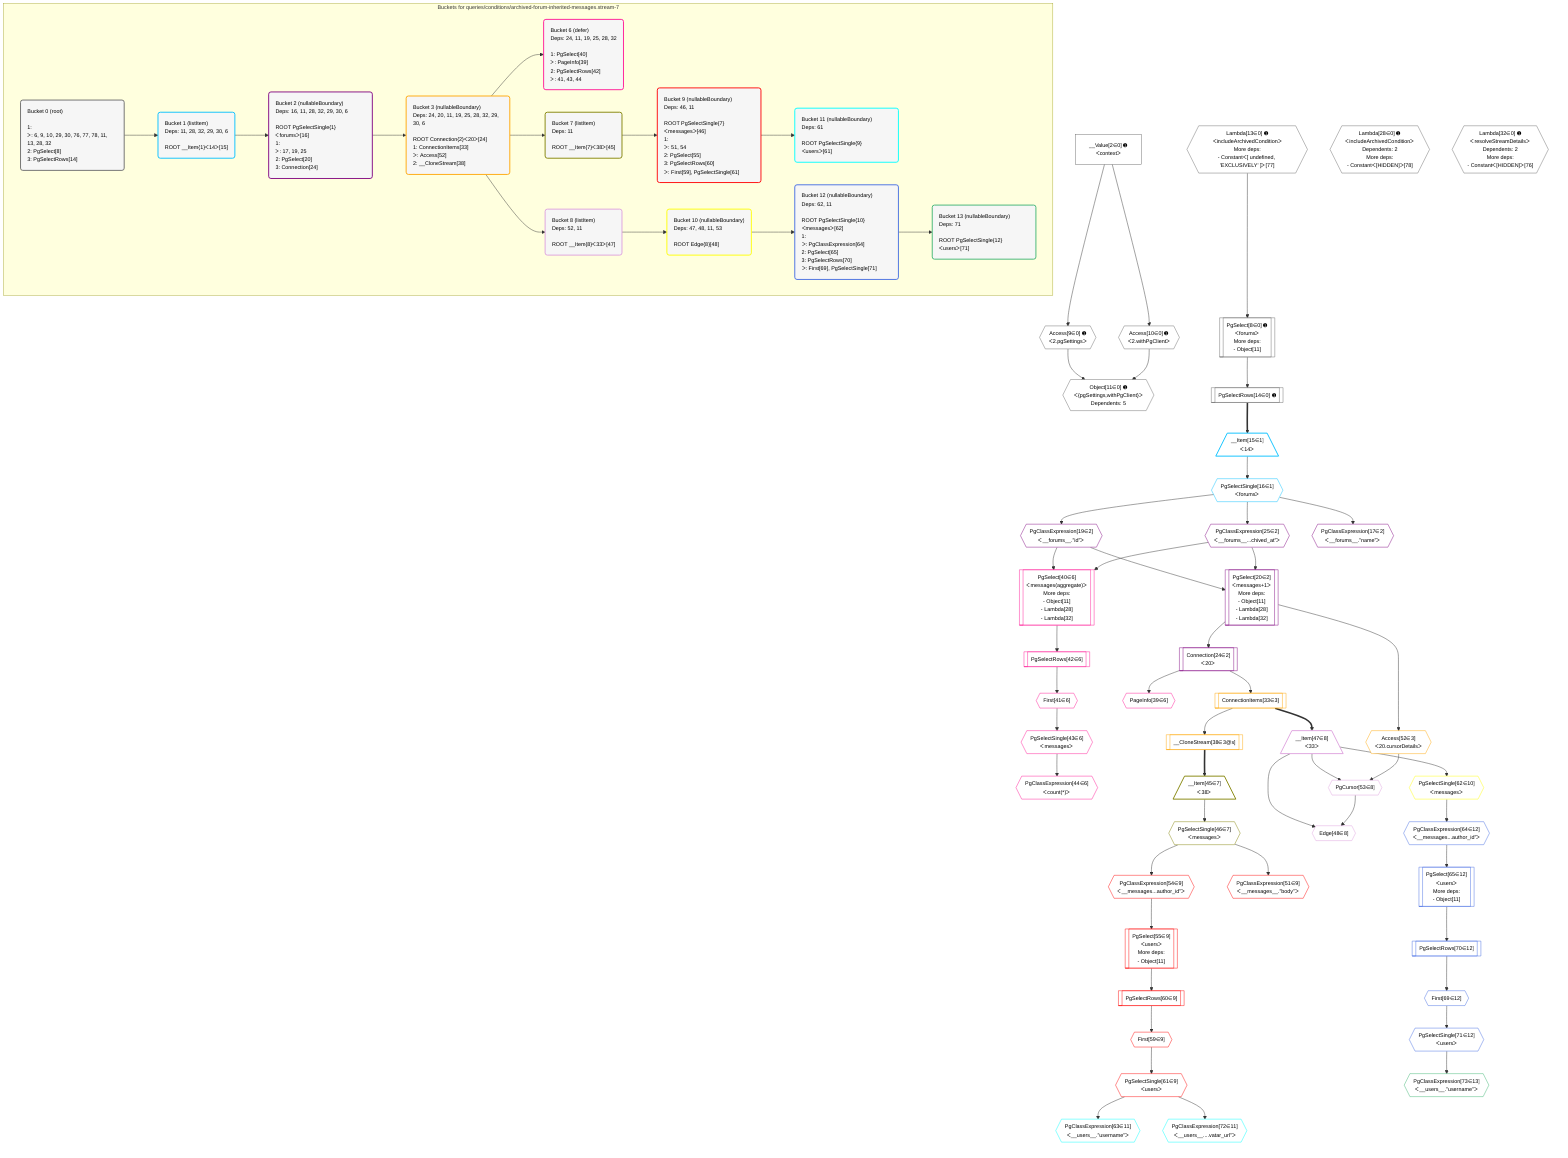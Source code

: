 %%{init: {'themeVariables': { 'fontSize': '12px'}}}%%
graph TD
    classDef path fill:#eee,stroke:#000,color:#000
    classDef plan fill:#fff,stroke-width:1px,color:#000
    classDef itemplan fill:#fff,stroke-width:2px,color:#000
    classDef unbatchedplan fill:#dff,stroke-width:1px,color:#000
    classDef sideeffectplan fill:#fcc,stroke-width:2px,color:#000
    classDef bucket fill:#f6f6f6,color:#000,stroke-width:2px,text-align:left

    subgraph "Buckets for queries/conditions/archived-forum-inherited-messages.stream-7"
    Bucket0("Bucket 0 (root)<br /><br />1: <br />ᐳ: 6, 9, 10, 29, 30, 76, 77, 78, 11, 13, 28, 32<br />2: PgSelect[8]<br />3: PgSelectRows[14]"):::bucket
    Bucket1("Bucket 1 (listItem)<br />Deps: 11, 28, 32, 29, 30, 6<br /><br />ROOT __Item{1}ᐸ14ᐳ[15]"):::bucket
    Bucket2("Bucket 2 (nullableBoundary)<br />Deps: 16, 11, 28, 32, 29, 30, 6<br /><br />ROOT PgSelectSingle{1}ᐸforumsᐳ[16]<br />1: <br />ᐳ: 17, 19, 25<br />2: PgSelect[20]<br />3: Connection[24]"):::bucket
    Bucket3("Bucket 3 (nullableBoundary)<br />Deps: 24, 20, 11, 19, 25, 28, 32, 29, 30, 6<br /><br />ROOT Connection{2}ᐸ20ᐳ[24]<br />1: ConnectionItems[33]<br />ᐳ: Access[52]<br />2: __CloneStream[38]"):::bucket
    Bucket6("Bucket 6 (defer)<br />Deps: 24, 11, 19, 25, 28, 32<br /><br />1: PgSelect[40]<br />ᐳ: PageInfo[39]<br />2: PgSelectRows[42]<br />ᐳ: 41, 43, 44"):::bucket
    Bucket7("Bucket 7 (listItem)<br />Deps: 11<br /><br />ROOT __Item{7}ᐸ38ᐳ[45]"):::bucket
    Bucket8("Bucket 8 (listItem)<br />Deps: 52, 11<br /><br />ROOT __Item{8}ᐸ33ᐳ[47]"):::bucket
    Bucket9("Bucket 9 (nullableBoundary)<br />Deps: 46, 11<br /><br />ROOT PgSelectSingle{7}ᐸmessagesᐳ[46]<br />1: <br />ᐳ: 51, 54<br />2: PgSelect[55]<br />3: PgSelectRows[60]<br />ᐳ: First[59], PgSelectSingle[61]"):::bucket
    Bucket10("Bucket 10 (nullableBoundary)<br />Deps: 47, 48, 11, 53<br /><br />ROOT Edge{8}[48]"):::bucket
    Bucket11("Bucket 11 (nullableBoundary)<br />Deps: 61<br /><br />ROOT PgSelectSingle{9}ᐸusersᐳ[61]"):::bucket
    Bucket12("Bucket 12 (nullableBoundary)<br />Deps: 62, 11<br /><br />ROOT PgSelectSingle{10}ᐸmessagesᐳ[62]<br />1: <br />ᐳ: PgClassExpression[64]<br />2: PgSelect[65]<br />3: PgSelectRows[70]<br />ᐳ: First[69], PgSelectSingle[71]"):::bucket
    Bucket13("Bucket 13 (nullableBoundary)<br />Deps: 71<br /><br />ROOT PgSelectSingle{12}ᐸusersᐳ[71]"):::bucket
    end
    Bucket0 --> Bucket1
    Bucket1 --> Bucket2
    Bucket2 --> Bucket3
    Bucket3 --> Bucket6 & Bucket7 & Bucket8
    Bucket7 --> Bucket9
    Bucket8 --> Bucket10
    Bucket9 --> Bucket11
    Bucket10 --> Bucket12
    Bucket12 --> Bucket13

    %% plan dependencies
    PgSelect8[["PgSelect[8∈0] ➊<br />ᐸforumsᐳ<br />More deps:<br />- Object[11]"]]:::plan
    Lambda13{{"Lambda[13∈0] ➊<br />ᐸincludeArchivedConditionᐳ<br />More deps:<br />- Constantᐸ[ undefined, 'EXCLUSIVELY' ]ᐳ[77]"}}:::plan
    Lambda13 --> PgSelect8
    Object11{{"Object[11∈0] ➊<br />ᐸ{pgSettings,withPgClient}ᐳ<br />Dependents: 5"}}:::plan
    Access9{{"Access[9∈0] ➊<br />ᐸ2.pgSettingsᐳ"}}:::plan
    Access10{{"Access[10∈0] ➊<br />ᐸ2.withPgClientᐳ"}}:::plan
    Access9 & Access10 --> Object11
    __Value2["__Value[2∈0] ➊<br />ᐸcontextᐳ"]:::plan
    __Value2 --> Access9
    __Value2 --> Access10
    PgSelectRows14[["PgSelectRows[14∈0] ➊"]]:::plan
    PgSelect8 --> PgSelectRows14
    Lambda28{{"Lambda[28∈0] ➊<br />ᐸincludeArchivedConditionᐳ<br />Dependents: 2<br />More deps:<br />- Constantᐸ[HIDDEN]ᐳ[78]"}}:::plan
    Lambda32{{"Lambda[32∈0] ➊<br />ᐸresolveStreamDetailsᐳ<br />Dependents: 2<br />More deps:<br />- Constantᐸ[HIDDEN]ᐳ[76]"}}:::plan
    __Item15[/"__Item[15∈1]<br />ᐸ14ᐳ"\]:::itemplan
    PgSelectRows14 ==> __Item15
    PgSelectSingle16{{"PgSelectSingle[16∈1]<br />ᐸforumsᐳ"}}:::plan
    __Item15 --> PgSelectSingle16
    PgSelect20[["PgSelect[20∈2]<br />ᐸmessages+1ᐳ<br />More deps:<br />- Object[11]<br />- Lambda[28]<br />- Lambda[32]"]]:::plan
    PgClassExpression19{{"PgClassExpression[19∈2]<br />ᐸ__forums__.”id”ᐳ"}}:::plan
    PgClassExpression25{{"PgClassExpression[25∈2]<br />ᐸ__forums__...chived_at”ᐳ"}}:::plan
    PgClassExpression19 & PgClassExpression25 --> PgSelect20
    PgClassExpression17{{"PgClassExpression[17∈2]<br />ᐸ__forums__.”name”ᐳ"}}:::plan
    PgSelectSingle16 --> PgClassExpression17
    PgSelectSingle16 --> PgClassExpression19
    Connection24[["Connection[24∈2]<br />ᐸ20ᐳ"]]:::plan
    PgSelect20 --> Connection24
    PgSelectSingle16 --> PgClassExpression25
    ConnectionItems33[["ConnectionItems[33∈3]"]]:::plan
    Connection24 --> ConnectionItems33
    __CloneStream38[["__CloneStream[38∈3@s]"]]:::plan
    ConnectionItems33 --> __CloneStream38
    Access52{{"Access[52∈3]<br />ᐸ20.cursorDetailsᐳ"}}:::plan
    PgSelect20 --> Access52
    PgSelect40[["PgSelect[40∈6]<br />ᐸmessages(aggregate)ᐳ<br />More deps:<br />- Object[11]<br />- Lambda[28]<br />- Lambda[32]"]]:::plan
    PgClassExpression19 & PgClassExpression25 --> PgSelect40
    PageInfo39{{"PageInfo[39∈6]"}}:::plan
    Connection24 --> PageInfo39
    First41{{"First[41∈6]"}}:::plan
    PgSelectRows42[["PgSelectRows[42∈6]"]]:::plan
    PgSelectRows42 --> First41
    PgSelect40 --> PgSelectRows42
    PgSelectSingle43{{"PgSelectSingle[43∈6]<br />ᐸmessagesᐳ"}}:::plan
    First41 --> PgSelectSingle43
    PgClassExpression44{{"PgClassExpression[44∈6]<br />ᐸcount(*)ᐳ"}}:::plan
    PgSelectSingle43 --> PgClassExpression44
    __Item45[/"__Item[45∈7]<br />ᐸ38ᐳ"\]:::itemplan
    __CloneStream38 ==> __Item45
    PgSelectSingle46{{"PgSelectSingle[46∈7]<br />ᐸmessagesᐳ"}}:::plan
    __Item45 --> PgSelectSingle46
    Edge48{{"Edge[48∈8]"}}:::plan
    __Item47[/"__Item[47∈8]<br />ᐸ33ᐳ"\]:::itemplan
    PgCursor53{{"PgCursor[53∈8]"}}:::plan
    __Item47 & PgCursor53 --> Edge48
    __Item47 & Access52 --> PgCursor53
    ConnectionItems33 ==> __Item47
    PgSelect55[["PgSelect[55∈9]<br />ᐸusersᐳ<br />More deps:<br />- Object[11]"]]:::plan
    PgClassExpression54{{"PgClassExpression[54∈9]<br />ᐸ__messages...author_id”ᐳ"}}:::plan
    PgClassExpression54 --> PgSelect55
    PgClassExpression51{{"PgClassExpression[51∈9]<br />ᐸ__messages__.”body”ᐳ"}}:::plan
    PgSelectSingle46 --> PgClassExpression51
    PgSelectSingle46 --> PgClassExpression54
    First59{{"First[59∈9]"}}:::plan
    PgSelectRows60[["PgSelectRows[60∈9]"]]:::plan
    PgSelectRows60 --> First59
    PgSelect55 --> PgSelectRows60
    PgSelectSingle61{{"PgSelectSingle[61∈9]<br />ᐸusersᐳ"}}:::plan
    First59 --> PgSelectSingle61
    PgSelectSingle62{{"PgSelectSingle[62∈10]<br />ᐸmessagesᐳ"}}:::plan
    __Item47 --> PgSelectSingle62
    PgClassExpression63{{"PgClassExpression[63∈11]<br />ᐸ__users__.”username”ᐳ"}}:::plan
    PgSelectSingle61 --> PgClassExpression63
    PgClassExpression72{{"PgClassExpression[72∈11]<br />ᐸ__users__....vatar_url”ᐳ"}}:::plan
    PgSelectSingle61 --> PgClassExpression72
    PgSelect65[["PgSelect[65∈12]<br />ᐸusersᐳ<br />More deps:<br />- Object[11]"]]:::plan
    PgClassExpression64{{"PgClassExpression[64∈12]<br />ᐸ__messages...author_id”ᐳ"}}:::plan
    PgClassExpression64 --> PgSelect65
    PgSelectSingle62 --> PgClassExpression64
    First69{{"First[69∈12]"}}:::plan
    PgSelectRows70[["PgSelectRows[70∈12]"]]:::plan
    PgSelectRows70 --> First69
    PgSelect65 --> PgSelectRows70
    PgSelectSingle71{{"PgSelectSingle[71∈12]<br />ᐸusersᐳ"}}:::plan
    First69 --> PgSelectSingle71
    PgClassExpression73{{"PgClassExpression[73∈13]<br />ᐸ__users__.”username”ᐳ"}}:::plan
    PgSelectSingle71 --> PgClassExpression73

    %% define steps
    classDef bucket0 stroke:#696969
    class Bucket0,__Value2,PgSelect8,Access9,Access10,Object11,Lambda13,PgSelectRows14,Lambda28,Lambda32 bucket0
    classDef bucket1 stroke:#00bfff
    class Bucket1,__Item15,PgSelectSingle16 bucket1
    classDef bucket2 stroke:#7f007f
    class Bucket2,PgClassExpression17,PgClassExpression19,PgSelect20,Connection24,PgClassExpression25 bucket2
    classDef bucket3 stroke:#ffa500
    class Bucket3,ConnectionItems33,__CloneStream38,Access52 bucket3
    classDef bucket6 stroke:#ff1493
    class Bucket6,PageInfo39,PgSelect40,First41,PgSelectRows42,PgSelectSingle43,PgClassExpression44 bucket6
    classDef bucket7 stroke:#808000
    class Bucket7,__Item45,PgSelectSingle46 bucket7
    classDef bucket8 stroke:#dda0dd
    class Bucket8,__Item47,Edge48,PgCursor53 bucket8
    classDef bucket9 stroke:#ff0000
    class Bucket9,PgClassExpression51,PgClassExpression54,PgSelect55,First59,PgSelectRows60,PgSelectSingle61 bucket9
    classDef bucket10 stroke:#ffff00
    class Bucket10,PgSelectSingle62 bucket10
    classDef bucket11 stroke:#00ffff
    class Bucket11,PgClassExpression63,PgClassExpression72 bucket11
    classDef bucket12 stroke:#4169e1
    class Bucket12,PgClassExpression64,PgSelect65,First69,PgSelectRows70,PgSelectSingle71 bucket12
    classDef bucket13 stroke:#3cb371
    class Bucket13,PgClassExpression73 bucket13
